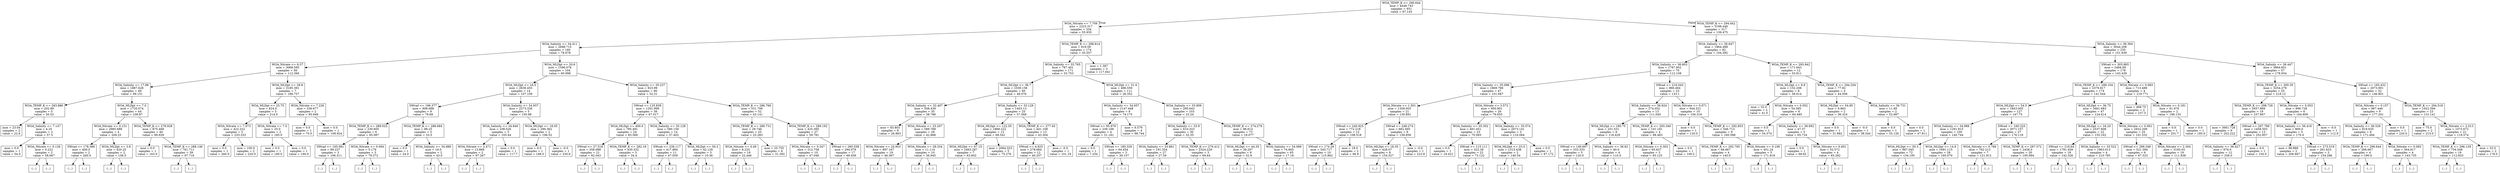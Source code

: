 digraph Tree {
node [shape=box] ;
0 [label="WOA_TEMP_K <= 290.644\nmse = 4448.743\nsamples = 651\nvalue = 97.145"] ;
1 [label="WOA_Nitrate <= 7.709\nmse = 2223.317\nsamples = 334\nvalue = 55.935"] ;
0 -> 1 [labeldistance=2.5, labelangle=45, headlabel="True"] ;
2 [label="WOA_Salinity <= 34.411\nmse = 2698.715\nsamples = 160\nvalue = 78.678"] ;
1 -> 2 ;
3 [label="WOA_Nitrate <= 6.37\nmse = 3068.595\nsamples = 56\nvalue = 112.394"] ;
2 -> 3 ;
4 [label="WOA_Salinity <= 17.98\nmse = 1887.628\nsamples = 49\nvalue = 99.151"] ;
3 -> 4 ;
5 [label="WOA_TEMP_K <= 283.886\nmse = 202.89\nsamples = 5\nvalue = 50.52"] ;
4 -> 5 ;
6 [label="mse = 23.04\nsamples = 2\nvalue = 22.6"] ;
5 -> 6 ;
7 [label="WOA_Salinity <= 7.147\nmse = 4.25\nsamples = 3\nvalue = 57.5"] ;
5 -> 7 ;
8 [label="mse = 0.0\nsamples = 1\nvalue = 54.0"] ;
7 -> 8 ;
9 [label="WOA_Nitrate <= 0.126\nmse = 0.222\nsamples = 2\nvalue = 58.667"] ;
7 -> 9 ;
10 [label="(...)"] ;
9 -> 10 ;
11 [label="(...)"] ;
9 -> 11 ;
12 [label="WOA_MLDpt <= 7.0\nmse = 1720.074\nsamples = 44\nvalue = 106.87"] ;
4 -> 12 ;
13 [label="WOA_Nitrate <= 0.151\nmse = 2985.688\nsamples = 4\nvalue = 209.25"] ;
12 -> 13 ;
14 [label="SWrad <= 178.386\nmse = 400.0\nsamples = 2\nvalue = 260.0"] ;
13 -> 14 ;
15 [label="(...)"] ;
14 -> 15 ;
16 [label="(...)"] ;
14 -> 16 ;
17 [label="WOA_MLDpt <= 3.8\nmse = 420.25\nsamples = 2\nvalue = 158.5"] ;
13 -> 17 ;
18 [label="(...)"] ;
17 -> 18 ;
19 [label="(...)"] ;
17 -> 19 ;
20 [label="WOA_TEMP_K <= 278.928\nmse = 875.468\nsamples = 40\nvalue = 99.929"] ;
12 -> 20 ;
21 [label="mse = 0.0\nsamples = 1\nvalue = 163.0"] ;
20 -> 21 ;
22 [label="WOA_TEMP_K <= 288.146\nmse = 761.711\nsamples = 39\nvalue = 97.716"] ;
20 -> 22 ;
23 [label="(...)"] ;
22 -> 23 ;
68 [label="(...)"] ;
22 -> 68 ;
93 [label="WOA_MLDpt <= 28.8\nmse = 3185.391\nsamples = 7\nvalue = 186.757"] ;
3 -> 93 ;
94 [label="WOA_MLDpt <= 25.75\nmse = 824.0\nsamples = 5\nvalue = 214.0"] ;
93 -> 94 ;
95 [label="WOA_Nitrate <= 7.073\nmse = 422.222\nsamples = 3\nvalue = 233.333"] ;
94 -> 95 ;
96 [label="mse = 0.0\nsamples = 1\nvalue = 260.0"] ;
95 -> 96 ;
97 [label="mse = 100.0\nsamples = 2\nvalue = 220.0"] ;
95 -> 97 ;
98 [label="WOA_Nitrate <= 7.0\nmse = 25.0\nsamples = 2\nvalue = 185.0"] ;
94 -> 98 ;
99 [label="mse = 0.0\nsamples = 1\nvalue = 180.0"] ;
98 -> 99 ;
100 [label="mse = 0.0\nsamples = 1\nvalue = 190.0"] ;
98 -> 100 ;
101 [label="WOA_Nitrate <= 7.226\nmse = 336.677\nsamples = 2\nvalue = 95.949"] ;
93 -> 101 ;
102 [label="mse = 0.0\nsamples = 1\nvalue = 70.0"] ;
101 -> 102 ;
103 [label="mse = 0.0\nsamples = 1\nvalue = 108.924"] ;
101 -> 103 ;
104 [label="WOA_MLDpt <= 20.6\nmse = 1596.076\nsamples = 104\nvalue = 60.998"] ;
2 -> 104 ;
105 [label="WOA_MLDpt <= 16.5\nmse = 2636.455\nsamples = 14\nvalue = 107.109"] ;
104 -> 105 ;
106 [label="SWrad <= 196.377\nmse = 908.688\nsamples = 9\nvalue = 79.69"] ;
105 -> 106 ;
107 [label="WOA_TEMP_K <= 289.025\nmse = 230.605\nsamples = 6\nvalue = 95.087"] ;
106 -> 107 ;
108 [label="SWrad <= 165.081\nmse = 89.237\nsamples = 3\nvalue = 106.311"] ;
107 -> 108 ;
109 [label="(...)"] ;
108 -> 109 ;
110 [label="(...)"] ;
108 -> 110 ;
111 [label="WOA_Nitrate <= 0.094\nmse = 5.176\nsamples = 3\nvalue = 79.372"] ;
107 -> 111 ;
112 [label="(...)"] ;
111 -> 112 ;
113 [label="(...)"] ;
111 -> 113 ;
116 [label="WOA_TEMP_K <= 288.684\nmse = 98.25\nsamples = 3\nvalue = 33.5"] ;
106 -> 116 ;
117 [label="mse = 0.0\nsamples = 1\nvalue = 24.0"] ;
116 -> 117 ;
118 [label="WOA_Salinity <= 34.986\nmse = 16.0\nsamples = 2\nvalue = 43.0"] ;
116 -> 118 ;
119 [label="(...)"] ;
118 -> 119 ;
120 [label="(...)"] ;
118 -> 120 ;
121 [label="WOA_Salinity <= 34.937\nmse = 2273.336\nsamples = 5\nvalue = 150.98"] ;
105 -> 121 ;
122 [label="WOA_Salinity <= 34.846\nmse = 108.526\nsamples = 3\nvalue = 105.44"] ;
121 -> 122 ;
123 [label="WOA_Nitrate <= 2.471\nmse = 13.869\nsamples = 2\nvalue = 97.267"] ;
122 -> 123 ;
124 [label="(...)"] ;
123 -> 124 ;
125 [label="(...)"] ;
123 -> 125 ;
126 [label="mse = 0.0\nsamples = 1\nvalue = 117.7"] ;
122 -> 126 ;
127 [label="WOA_MLDpt <= 18.05\nmse = 290.362\nsamples = 2\nvalue = 196.52"] ;
121 -> 127 ;
128 [label="mse = 0.0\nsamples = 1\nvalue = 188.0"] ;
127 -> 128 ;
129 [label="mse = -0.0\nsamples = 1\nvalue = 230.6"] ;
127 -> 129 ;
130 [label="WOA_Salinity <= 35.237\nmse = 923.99\nsamples = 90\nvalue = 52.31"] ;
104 -> 130 ;
131 [label="SWrad <= 125.839\nmse = 1201.999\nsamples = 38\nvalue = 67.017"] ;
130 -> 131 ;
132 [label="WOA_MLDpt <= 400.0\nmse = 785.491\nsamples = 24\nvalue = 83.566"] ;
131 -> 132 ;
133 [label="SWrad <= 27.518\nmse = 358.088\nsamples = 21\nvalue = 92.043"] ;
132 -> 133 ;
134 [label="(...)"] ;
133 -> 134 ;
135 [label="(...)"] ;
133 -> 135 ;
158 [label="WOA_TEMP_K <= 282.18\nmse = 430.332\nsamples = 3\nvalue = 34.4"] ;
132 -> 158 ;
159 [label="(...)"] ;
158 -> 159 ;
160 [label="(...)"] ;
158 -> 160 ;
161 [label="WOA_Salinity <= 35.128\nmse = 580.159\nsamples = 14\nvalue = 37.402"] ;
131 -> 161 ;
162 [label="SWrad <= 239.117\nmse = 417.884\nsamples = 11\nvalue = 47.059"] ;
161 -> 162 ;
163 [label="(...)"] ;
162 -> 163 ;
180 [label="(...)"] ;
162 -> 180 ;
183 [label="WOA_MLDpt <= 50.2\nmse = 42.126\nsamples = 3\nvalue = 10.36"] ;
161 -> 183 ;
184 [label="(...)"] ;
183 -> 184 ;
187 [label="(...)"] ;
183 -> 187 ;
188 [label="WOA_TEMP_K <= 286.766\nmse = 531.706\nsamples = 52\nvalue = 43.141"] ;
130 -> 188 ;
189 [label="WOA_TEMP_K <= 286.731\nmse = 29.746\nsamples = 25\nvalue = 25.283"] ;
188 -> 189 ;
190 [label="WOA_Nitrate <= 0.49\nmse = 6.225\nsamples = 19\nvalue = 22.446"] ;
189 -> 190 ;
191 [label="(...)"] ;
190 -> 191 ;
192 [label="(...)"] ;
190 -> 192 ;
207 [label="mse = 25.755\nsamples = 6\nvalue = 31.392"] ;
189 -> 207 ;
208 [label="WOA_TEMP_K <= 289.192\nmse = 425.395\nsamples = 27\nvalue = 59.781"] ;
188 -> 208 ;
209 [label="WOA_Nitrate <= 0.247\nmse = 312.758\nsamples = 10\nvalue = 47.046"] ;
208 -> 209 ;
210 [label="(...)"] ;
209 -> 210 ;
211 [label="(...)"] ;
209 -> 211 ;
226 [label="SWrad <= 260.558\nmse = 294.079\nsamples = 17\nvalue = 69.459"] ;
208 -> 226 ;
227 [label="(...)"] ;
226 -> 227 ;
248 [label="(...)"] ;
226 -> 248 ;
251 [label="WOA_TEMP_K <= 288.814\nmse = 918.58\nsamples = 174\nvalue = 35.557"] ;
1 -> 251 ;
252 [label="WOA_Salinity <= 33.765\nmse = 787.401\nsamples = 171\nvalue = 33.753"] ;
251 -> 252 ;
253 [label="WOA_MLDpt <= 38.7\nmse = 1039.156\nsamples = 60\nvalue = 48.076"] ;
252 -> 253 ;
254 [label="WOA_Salinity <= 32.407\nmse = 508.439\nsamples = 35\nvalue = 38.786"] ;
253 -> 254 ;
255 [label="mse = 83.803\nsamples = 6\nvalue = 26.883"] ;
254 -> 255 ;
256 [label="WOA_Nitrate <= 25.207\nmse = 588.789\nsamples = 29\nvalue = 42.868"] ;
254 -> 256 ;
257 [label="WOA_Nitrate <= 24.953\nmse = 897.167\nsamples = 19\nvalue = 46.367"] ;
256 -> 257 ;
258 [label="(...)"] ;
257 -> 258 ;
271 [label="(...)"] ;
257 -> 271 ;
274 [label="WOA_Nitrate <= 28.334\nmse = 11.114\nsamples = 10\nvalue = 36.945"] ;
256 -> 274 ;
275 [label="(...)"] ;
274 -> 275 ;
292 [label="(...)"] ;
274 -> 292 ;
293 [label="WOA_Salinity <= 33.129\nmse = 1403.13\nsamples = 25\nvalue = 57.568"] ;
253 -> 293 ;
294 [label="WOA_MLDpt <= 122.55\nmse = 1866.222\nsamples = 12\nvalue = 68.541"] ;
293 -> 294 ;
295 [label="WOA_MLDpt <= 67.15\nmse = 1663.287\nsamples = 7\nvalue = 63.602"] ;
294 -> 295 ;
296 [label="(...)"] ;
295 -> 296 ;
297 [label="(...)"] ;
295 -> 297 ;
298 [label="mse = 2064.323\nsamples = 5\nvalue = 75.276"] ;
294 -> 298 ;
299 [label="WOA_TEMP_K <= 277.45\nmse = 441.108\nsamples = 13\nvalue = 43.304"] ;
293 -> 299 ;
300 [label="SWrad <= 4.825\nmse = 278.684\nsamples = 12\nvalue = 40.257"] ;
299 -> 300 ;
301 [label="(...)"] ;
300 -> 301 ;
304 [label="(...)"] ;
300 -> 304 ;
323 [label="mse = -0.0\nsamples = 1\nvalue = 101.19"] ;
299 -> 323 ;
324 [label="WOA_MLDpt <= 31.4\nmse = 496.559\nsamples = 111\nvalue = 26.352"] ;
252 -> 324 ;
325 [label="WOA_Salinity <= 34.657\nmse = 1147.448\nsamples = 8\nvalue = 74.175"] ;
324 -> 325 ;
326 [label="SWrad <= 95.979\nmse = 239.169\nsamples = 4\nvalue = 31.181"] ;
325 -> 326 ;
327 [label="mse = 0.0\nsamples = 1\nvalue = 7.254"] ;
326 -> 327 ;
328 [label="SWrad <= 180.329\nmse = 64.454\nsamples = 3\nvalue = 39.157"] ;
326 -> 328 ;
329 [label="(...)"] ;
328 -> 329 ;
330 [label="(...)"] ;
328 -> 330 ;
333 [label="mse = 6.579\nsamples = 4\nvalue = 98.744"] ;
325 -> 333 ;
334 [label="WOA_Salinity <= 33.909\nmse = 295.643\nsamples = 103\nvalue = 23.24"] ;
324 -> 334 ;
335 [label="WOA_Salinity <= 33.9\nmse = 610.323\nsamples = 30\nvalue = 32.35"] ;
334 -> 335 ;
336 [label="WOA_Salinity <= 33.861\nmse = 191.354\nsamples = 27\nvalue = 27.59"] ;
335 -> 336 ;
337 [label="(...)"] ;
336 -> 337 ;
372 [label="(...)"] ;
336 -> 372 ;
387 [label="WOA_TEMP_K <= 276.412\nmse = 2324.229\nsamples = 3\nvalue = 69.64"] ;
335 -> 387 ;
388 [label="(...)"] ;
387 -> 388 ;
391 [label="(...)"] ;
387 -> 391 ;
392 [label="WOA_TEMP_K <= 274.279\nmse = 96.614\nsamples = 73\nvalue = 19.077"] ;
334 -> 392 ;
393 [label="WOA_MLDpt <= 44.35\nmse = 38.207\nsamples = 8\nvalue = 32.9"] ;
392 -> 393 ;
394 [label="(...)"] ;
393 -> 394 ;
399 [label="(...)"] ;
393 -> 399 ;
408 [label="WOA_Salinity <= 34.089\nmse = 74.805\nsamples = 65\nvalue = 17.18"] ;
392 -> 408 ;
409 [label="(...)"] ;
408 -> 409 ;
436 [label="(...)"] ;
408 -> 436 ;
481 [label="mse = 1.387\nsamples = 3\nvalue = 117.641"] ;
251 -> 481 ;
482 [label="WOA_TEMP_K <= 294.442\nmse = 3198.446\nsamples = 317\nvalue = 139.475"] ;
0 -> 482 [labeldistance=2.5, labelangle=-45, headlabel="False"] ;
483 [label="WOA_Salinity <= 36.647\nmse = 1964.488\nsamples = 82\nvalue = 104.392"] ;
482 -> 483 ;
484 [label="WOA_Salinity <= 36.603\nmse = 1787.952\nsamples = 70\nvalue = 112.158"] ;
483 -> 484 ;
485 [label="WOA_Salinity <= 35.096\nmse = 1869.766\nsamples = 47\nvalue = 101.687"] ;
484 -> 485 ;
486 [label="WOA_Nitrate <= 1.501\nmse = 1358.003\nsamples = 21\nvalue = 130.891"] ;
485 -> 486 ;
487 [label="SWrad <= 240.925\nmse = 772.218\nsamples = 12\nvalue = 108.518"] ;
486 -> 487 ;
488 [label="SWrad <= 174.29\nmse = 545.717\nsamples = 10\nvalue = 115.862"] ;
487 -> 488 ;
489 [label="(...)"] ;
488 -> 489 ;
496 [label="(...)"] ;
488 -> 496 ;
503 [label="mse = 18.0\nsamples = 2\nvalue = 66.9"] ;
487 -> 503 ;
504 [label="SWrad <= 248.274\nmse = 682.495\nsamples = 9\nvalue = 158.856"] ;
486 -> 504 ;
505 [label="WOA_MLDpt <= 18.35\nmse = 428.07\nsamples = 8\nvalue = 154.527"] ;
504 -> 505 ;
506 [label="(...)"] ;
505 -> 506 ;
517 [label="(...)"] ;
505 -> 517 ;
518 [label="mse = -0.0\nsamples = 1\nvalue = 223.8"] ;
504 -> 518 ;
519 [label="WOA_Nitrate <= 3.572\nmse = 950.801\nsamples = 26\nvalue = 76.655"] ;
485 -> 519 ;
520 [label="WOA_Salinity <= 35.302\nmse = 461.451\nsamples = 23\nvalue = 70.083"] ;
519 -> 520 ;
521 [label="mse = 0.0\nsamples = 1\nvalue = 18.421"] ;
520 -> 521 ;
522 [label="SWrad <= 115.111\nmse = 322.36\nsamples = 22\nvalue = 73.122"] ;
520 -> 522 ;
523 [label="(...)"] ;
522 -> 523 ;
538 [label="(...)"] ;
522 -> 538 ;
563 [label="WOA_Salinity <= 35.574\nmse = 2073.141\nsamples = 3\nvalue = 116.084"] ;
519 -> 563 ;
564 [label="WOA_MLDpt <= 23.5\nmse = 1315.438\nsamples = 2\nvalue = 140.54"] ;
563 -> 564 ;
565 [label="(...)"] ;
564 -> 565 ;
566 [label="(...)"] ;
564 -> 566 ;
567 [label="mse = 0.0\nsamples = 1\nvalue = 67.172"] ;
563 -> 567 ;
568 [label="SWrad <= 216.043\nmse = 966.464\nsamples = 23\nvalue = 133.1"] ;
484 -> 568 ;
569 [label="WOA_Salinity <= 36.624\nmse = 274.052\nsamples = 13\nvalue = 111.045"] ;
568 -> 569 ;
570 [label="WOA_MLDpt <= 180.75\nmse = 251.531\nsamples = 9\nvalue = 116.429"] ;
569 -> 570 ;
571 [label="SWrad <= 149.697\nmse = 333.333\nsamples = 5\nvalue = 120.0"] ;
570 -> 571 ;
572 [label="(...)"] ;
571 -> 572 ;
573 [label="(...)"] ;
571 -> 573 ;
574 [label="WOA_Salinity <= 36.62\nmse = 40.0\nsamples = 4\nvalue = 110.0"] ;
570 -> 574 ;
575 [label="(...)"] ;
574 -> 575 ;
578 [label="(...)"] ;
574 -> 578 ;
579 [label="WOA_TEMP_K <= 293.346\nmse = 101.181\nsamples = 4\nvalue = 98.483"] ;
569 -> 579 ;
580 [label="WOA_Nitrate <= 0.302\nmse = 65.637\nsamples = 3\nvalue = 93.125"] ;
579 -> 580 ;
581 [label="(...)"] ;
580 -> 581 ;
582 [label="(...)"] ;
580 -> 582 ;
583 [label="mse = 0.0\nsamples = 1\nvalue = 109.2"] ;
579 -> 583 ;
584 [label="WOA_Nitrate <= 0.071\nmse = 644.321\nsamples = 10\nvalue = 156.316"] ;
568 -> 584 ;
585 [label="mse = 0.0\nsamples = 1\nvalue = 120.0"] ;
584 -> 585 ;
586 [label="WOA_TEMP_K <= 292.853\nmse = 546.713\nsamples = 9\nvalue = 160.588"] ;
584 -> 586 ;
587 [label="WOA_TEMP_K <= 292.795\nmse = 66.667\nsamples = 4\nvalue = 140.0"] ;
586 -> 587 ;
588 [label="(...)"] ;
587 -> 588 ;
589 [label="(...)"] ;
587 -> 589 ;
590 [label="WOA_Nitrate <= 0.106\nmse = 451.24\nsamples = 5\nvalue = 171.818"] ;
586 -> 590 ;
591 [label="(...)"] ;
590 -> 591 ;
592 [label="(...)"] ;
590 -> 592 ;
593 [label="WOA_TEMP_K <= 293.942\nmse = 171.643\nsamples = 12\nvalue = 53.911"] ;
483 -> 593 ;
594 [label="WOA_MLDpt <= 8.9\nmse = 152.206\nsamples = 8\nvalue = 58.614"] ;
593 -> 594 ;
595 [label="mse = 32.0\nsamples = 2\nvalue = 41.0"] ;
594 -> 595 ;
596 [label="WOA_Nitrate <= 0.052\nmse = 54.385\nsamples = 6\nvalue = 64.485"] ;
594 -> 596 ;
597 [label="mse = 0.0\nsamples = 1\nvalue = 54.574"] ;
596 -> 597 ;
598 [label="WOA_Salinity <= 36.692\nmse = 47.37\nsamples = 5\nvalue = 65.724"] ;
596 -> 598 ;
599 [label="mse = 0.0\nsamples = 1\nvalue = 68.82"] ;
598 -> 599 ;
600 [label="WOA_Nitrate <= 0.401\nmse = 52.572\nsamples = 4\nvalue = 65.282"] ;
598 -> 600 ;
601 [label="(...)"] ;
600 -> 601 ;
602 [label="(...)"] ;
600 -> 602 ;
605 [label="WOA_TEMP_K <= 294.204\nmse = 77.82\nsamples = 4\nvalue = 44.506"] ;
593 -> 605 ;
606 [label="WOA_MLDpt <= 54.85\nmse = 9.863\nsamples = 2\nvalue = 36.324"] ;
605 -> 606 ;
607 [label="mse = 0.0\nsamples = 1\nvalue = 31.882"] ;
606 -> 607 ;
608 [label="mse = -0.0\nsamples = 1\nvalue = 38.544"] ;
606 -> 608 ;
609 [label="WOA_Salinity <= 36.731\nmse = 11.89\nsamples = 2\nvalue = 52.687"] ;
605 -> 609 ;
610 [label="mse = 0.0\nsamples = 1\nvalue = 55.126"] ;
609 -> 610 ;
611 [label="mse = 0.0\nsamples = 1\nvalue = 47.811"] ;
609 -> 611 ;
612 [label="WOA_Salinity <= 36.364\nmse = 3044.206\nsamples = 235\nvalue = 151.939"] ;
482 -> 612 ;
613 [label="SWrad <= 303.865\nmse = 2484.09\nsamples = 178\nvalue = 143.439"] ;
612 -> 613 ;
614 [label="WOA_TEMP_K <= 299.104\nmse = 2379.817\nsamples = 174\nvalue = 141.544"] ;
613 -> 614 ;
615 [label="WOA_MLDpt <= 54.5\nmse = 1843.005\nsamples = 127\nvalue = 147.75"] ;
614 -> 615 ;
616 [label="WOA_Salinity <= 34.989\nmse = 1291.815\nsamples = 100\nvalue = 140.744"] ;
615 -> 616 ;
617 [label="WOA_MLDpt <= 50.3\nmse = 987.045\nsamples = 72\nvalue = 134.195"] ;
616 -> 617 ;
618 [label="(...)"] ;
617 -> 618 ;
707 [label="(...)"] ;
617 -> 707 ;
718 [label="WOA_MLDpt <= 14.9\nmse = 1691.115\nsamples = 28\nvalue = 160.079"] ;
616 -> 718 ;
719 [label="(...)"] ;
718 -> 719 ;
726 [label="(...)"] ;
718 -> 726 ;
765 [label="SWrad <= 160.325\nmse = 3071.157\nsamples = 27\nvalue = 176.118"] ;
615 -> 765 ;
766 [label="WOA_Nitrate <= 0.766\nmse = 782.213\nsamples = 7\nvalue = 121.912"] ;
765 -> 766 ;
767 [label="(...)"] ;
766 -> 767 ;
772 [label="(...)"] ;
766 -> 772 ;
773 [label="WOA_TEMP_K <= 297.572\nmse = 2438.0\nsamples = 20\nvalue = 195.994"] ;
765 -> 773 ;
774 [label="(...)"] ;
773 -> 774 ;
791 [label="(...)"] ;
773 -> 791 ;
798 [label="WOA_MLDpt <= 36.75\nmse = 3461.683\nsamples = 47\nvalue = 124.414"] ;
614 -> 798 ;
799 [label="WOA_MLDpt <= 34.25\nmse = 2537.608\nsamples = 22\nvalue = 155.162"] ;
798 -> 799 ;
800 [label="SWrad <= 216.64\nmse = 1791.459\nsamples = 18\nvalue = 142.326"] ;
799 -> 800 ;
801 [label="(...)"] ;
800 -> 801 ;
808 [label="(...)"] ;
800 -> 808 ;
835 [label="WOA_Salinity <= 33.522\nmse = 1963.013\nsamples = 4\nvalue = 210.785"] ;
799 -> 835 ;
836 [label="(...)"] ;
835 -> 836 ;
837 [label="(...)"] ;
835 -> 837 ;
842 [label="WOA_Nitrate <= 0.061\nmse = 2922.209\nsamples = 25\nvalue = 101.532"] ;
798 -> 842 ;
843 [label="SWrad <= 289.348\nmse = 521.394\nsamples = 6\nvalue = 67.523"] ;
842 -> 843 ;
844 [label="(...)"] ;
843 -> 844 ;
853 [label="(...)"] ;
843 -> 853 ;
854 [label="WOA_Nitrate <= 2.304\nmse = 3193.03\nsamples = 19\nvalue = 111.838"] ;
842 -> 854 ;
855 [label="(...)"] ;
854 -> 855 ;
874 [label="(...)"] ;
854 -> 874 ;
881 [label="WOA_Nitrate <= 0.083\nmse = 713.488\nsamples = 4\nvalue = 219.771"] ;
613 -> 881 ;
882 [label="mse = 468.75\nsamples = 2\nvalue = 237.5"] ;
881 -> 882 ;
883 [label="WOA_Nitrate <= 0.181\nmse = 61.976\nsamples = 2\nvalue = 196.133"] ;
881 -> 883 ;
884 [label="mse = 0.0\nsamples = 1\nvalue = 201.7"] ;
883 -> 884 ;
885 [label="mse = 0.0\nsamples = 1\nvalue = 185.0"] ;
883 -> 885 ;
886 [label="WOA_Salinity <= 36.447\nmse = 3864.851\nsamples = 57\nvalue = 178.934"] ;
612 -> 886 ;
887 [label="WOA_TEMP_K <= 300.35\nmse = 3254.279\nsamples = 25\nvalue = 218.12"] ;
886 -> 887 ;
888 [label="WOA_TEMP_K <= 298.726\nmse = 2657.889\nsamples = 19\nvalue = 237.667"] ;
887 -> 888 ;
889 [label="mse = 3661.728\nsamples = 6\nvalue = 202.222"] ;
888 -> 889 ;
890 [label="SWrad <= 297.789\nmse = 1458.503\nsamples = 13\nvalue = 252.857"] ;
888 -> 890 ;
891 [label="WOA_Salinity <= 36.427\nmse = 976.0\nsamples = 12\nvalue = 258.0"] ;
890 -> 891 ;
892 [label="(...)"] ;
891 -> 892 ;
897 [label="(...)"] ;
891 -> 897 ;
900 [label="mse = 0.0\nsamples = 1\nvalue = 150.0"] ;
890 -> 900 ;
901 [label="WOA_Nitrate <= 0.053\nmse = 996.728\nsamples = 6\nvalue = 164.809"] ;
887 -> 901 ;
902 [label="WOA_Salinity <= 36.416\nmse = 800.0\nsamples = 5\nvalue = 170.0"] ;
901 -> 902 ;
903 [label="mse = 88.889\nsamples = 2\nvalue = 206.667"] ;
902 -> 903 ;
904 [label="SWrad <= 273.519\nmse = 281.633\nsamples = 3\nvalue = 154.286"] ;
902 -> 904 ;
905 [label="(...)"] ;
904 -> 905 ;
906 [label="(...)"] ;
904 -> 906 ;
907 [label="mse = -0.0\nsamples = 1\nvalue = 112.9"] ;
901 -> 907 ;
908 [label="SWrad <= 165.432\nmse = 2073.901\nsamples = 32\nvalue = 146.801"] ;
886 -> 908 ;
909 [label="WOA_Nitrate <= 0.157\nmse = 967.446\nsamples = 9\nvalue = 177.201"] ;
908 -> 909 ;
910 [label="WOA_Salinity <= 36.529\nmse = 819.635\nsamples = 8\nvalue = 171.494"] ;
909 -> 910 ;
911 [label="WOA_TEMP_K <= 296.644\nmse = 266.667\nsamples = 4\nvalue = 190.0"] ;
910 -> 911 ;
912 [label="(...)"] ;
911 -> 912 ;
915 [label="(...)"] ;
911 -> 915 ;
916 [label="WOA_Nitrate <= 0.065\nmse = 364.817\nsamples = 4\nvalue = 143.735"] ;
910 -> 916 ;
917 [label="(...)"] ;
916 -> 917 ;
920 [label="(...)"] ;
916 -> 920 ;
921 [label="mse = 0.0\nsamples = 1\nvalue = 220.0"] ;
909 -> 921 ;
922 [label="WOA_TEMP_K <= 294.518\nmse = 1922.594\nsamples = 23\nvalue = 131.141"] ;
908 -> 922 ;
923 [label="mse = 75.0\nsamples = 2\nvalue = 215.0"] ;
922 -> 923 ;
924 [label="WOA_Nitrate <= 2.013\nmse = 1073.672\nsamples = 21\nvalue = 119.574"] ;
922 -> 924 ;
925 [label="WOA_TEMP_K <= 296.129\nmse = 754.548\nsamples = 19\nvalue = 112.833"] ;
924 -> 925 ;
926 [label="(...)"] ;
925 -> 926 ;
933 [label="(...)"] ;
925 -> 933 ;
962 [label="mse = 32.0\nsamples = 2\nvalue = 178.0"] ;
924 -> 962 ;
}